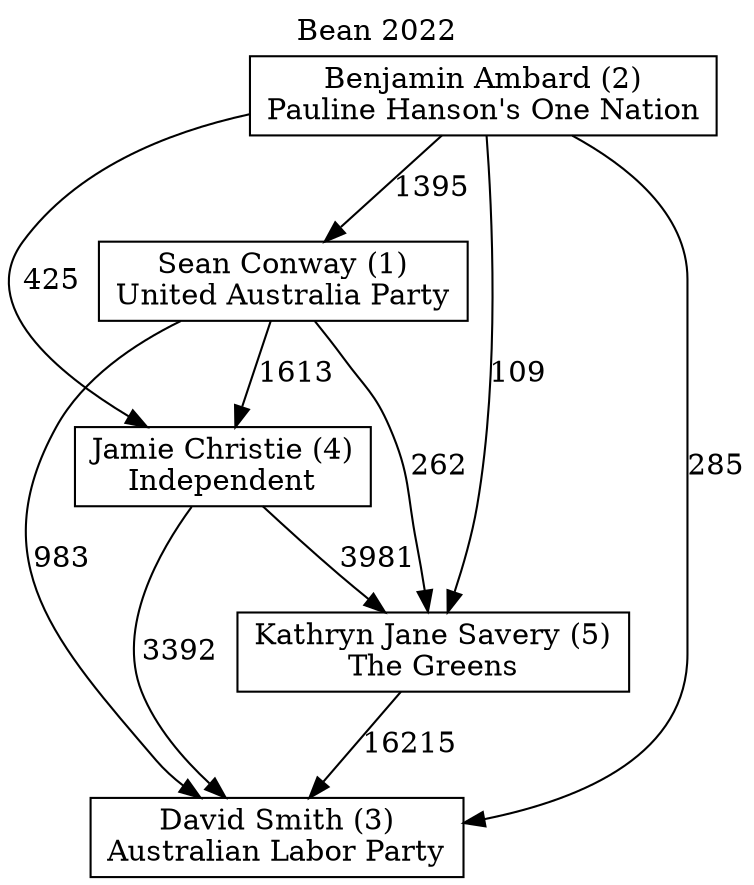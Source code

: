 // House preference flow
digraph "David Smith (3)_Bean_2022" {
	graph [label="Bean 2022" labelloc=t mclimit=10]
	node [shape=box]
	"David Smith (3)" [label="David Smith (3)
Australian Labor Party"]
	"Kathryn Jane Savery (5)" [label="Kathryn Jane Savery (5)
The Greens"]
	"Jamie Christie (4)" [label="Jamie Christie (4)
Independent"]
	"Sean Conway (1)" [label="Sean Conway (1)
United Australia Party"]
	"Benjamin Ambard (2)" [label="Benjamin Ambard (2)
Pauline Hanson's One Nation"]
	"Kathryn Jane Savery (5)" -> "David Smith (3)" [label=16215]
	"Jamie Christie (4)" -> "Kathryn Jane Savery (5)" [label=3981]
	"Sean Conway (1)" -> "Jamie Christie (4)" [label=1613]
	"Benjamin Ambard (2)" -> "Sean Conway (1)" [label=1395]
	"Jamie Christie (4)" -> "David Smith (3)" [label=3392]
	"Sean Conway (1)" -> "David Smith (3)" [label=983]
	"Benjamin Ambard (2)" -> "David Smith (3)" [label=285]
	"Benjamin Ambard (2)" -> "Jamie Christie (4)" [label=425]
	"Sean Conway (1)" -> "Kathryn Jane Savery (5)" [label=262]
	"Benjamin Ambard (2)" -> "Kathryn Jane Savery (5)" [label=109]
}
